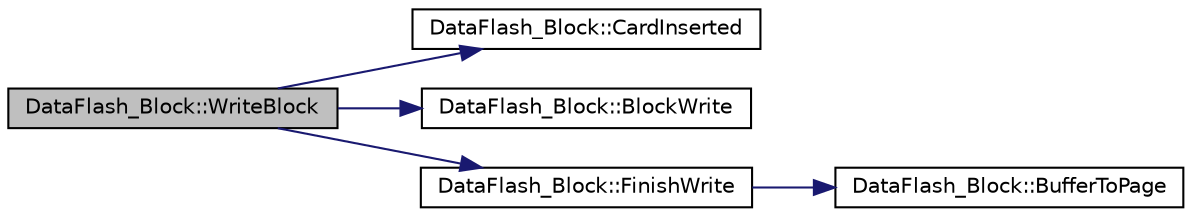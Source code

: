 digraph "DataFlash_Block::WriteBlock"
{
 // INTERACTIVE_SVG=YES
  edge [fontname="Helvetica",fontsize="10",labelfontname="Helvetica",labelfontsize="10"];
  node [fontname="Helvetica",fontsize="10",shape=record];
  rankdir="LR";
  Node1 [label="DataFlash_Block::WriteBlock",height=0.2,width=0.4,color="black", fillcolor="grey75", style="filled" fontcolor="black"];
  Node1 -> Node2 [color="midnightblue",fontsize="10",style="solid",fontname="Helvetica"];
  Node2 [label="DataFlash_Block::CardInserted",height=0.2,width=0.4,color="black", fillcolor="white", style="filled",URL="$classDataFlash__Block.html#a1ce7d97ac3f62996f526cac09492b2a5"];
  Node1 -> Node3 [color="midnightblue",fontsize="10",style="solid",fontname="Helvetica"];
  Node3 [label="DataFlash_Block::BlockWrite",height=0.2,width=0.4,color="black", fillcolor="white", style="filled",URL="$classDataFlash__Block.html#a8ae53b4fe895d6fc288b891b9d1c0f55"];
  Node1 -> Node4 [color="midnightblue",fontsize="10",style="solid",fontname="Helvetica"];
  Node4 [label="DataFlash_Block::FinishWrite",height=0.2,width=0.4,color="black", fillcolor="white", style="filled",URL="$classDataFlash__Block.html#a0deafc6a97e637557305a77d2123d42c"];
  Node4 -> Node5 [color="midnightblue",fontsize="10",style="solid",fontname="Helvetica"];
  Node5 [label="DataFlash_Block::BufferToPage",height=0.2,width=0.4,color="black", fillcolor="white", style="filled",URL="$classDataFlash__Block.html#ae12775fef1d395f4a9d19757b9187cff"];
}
